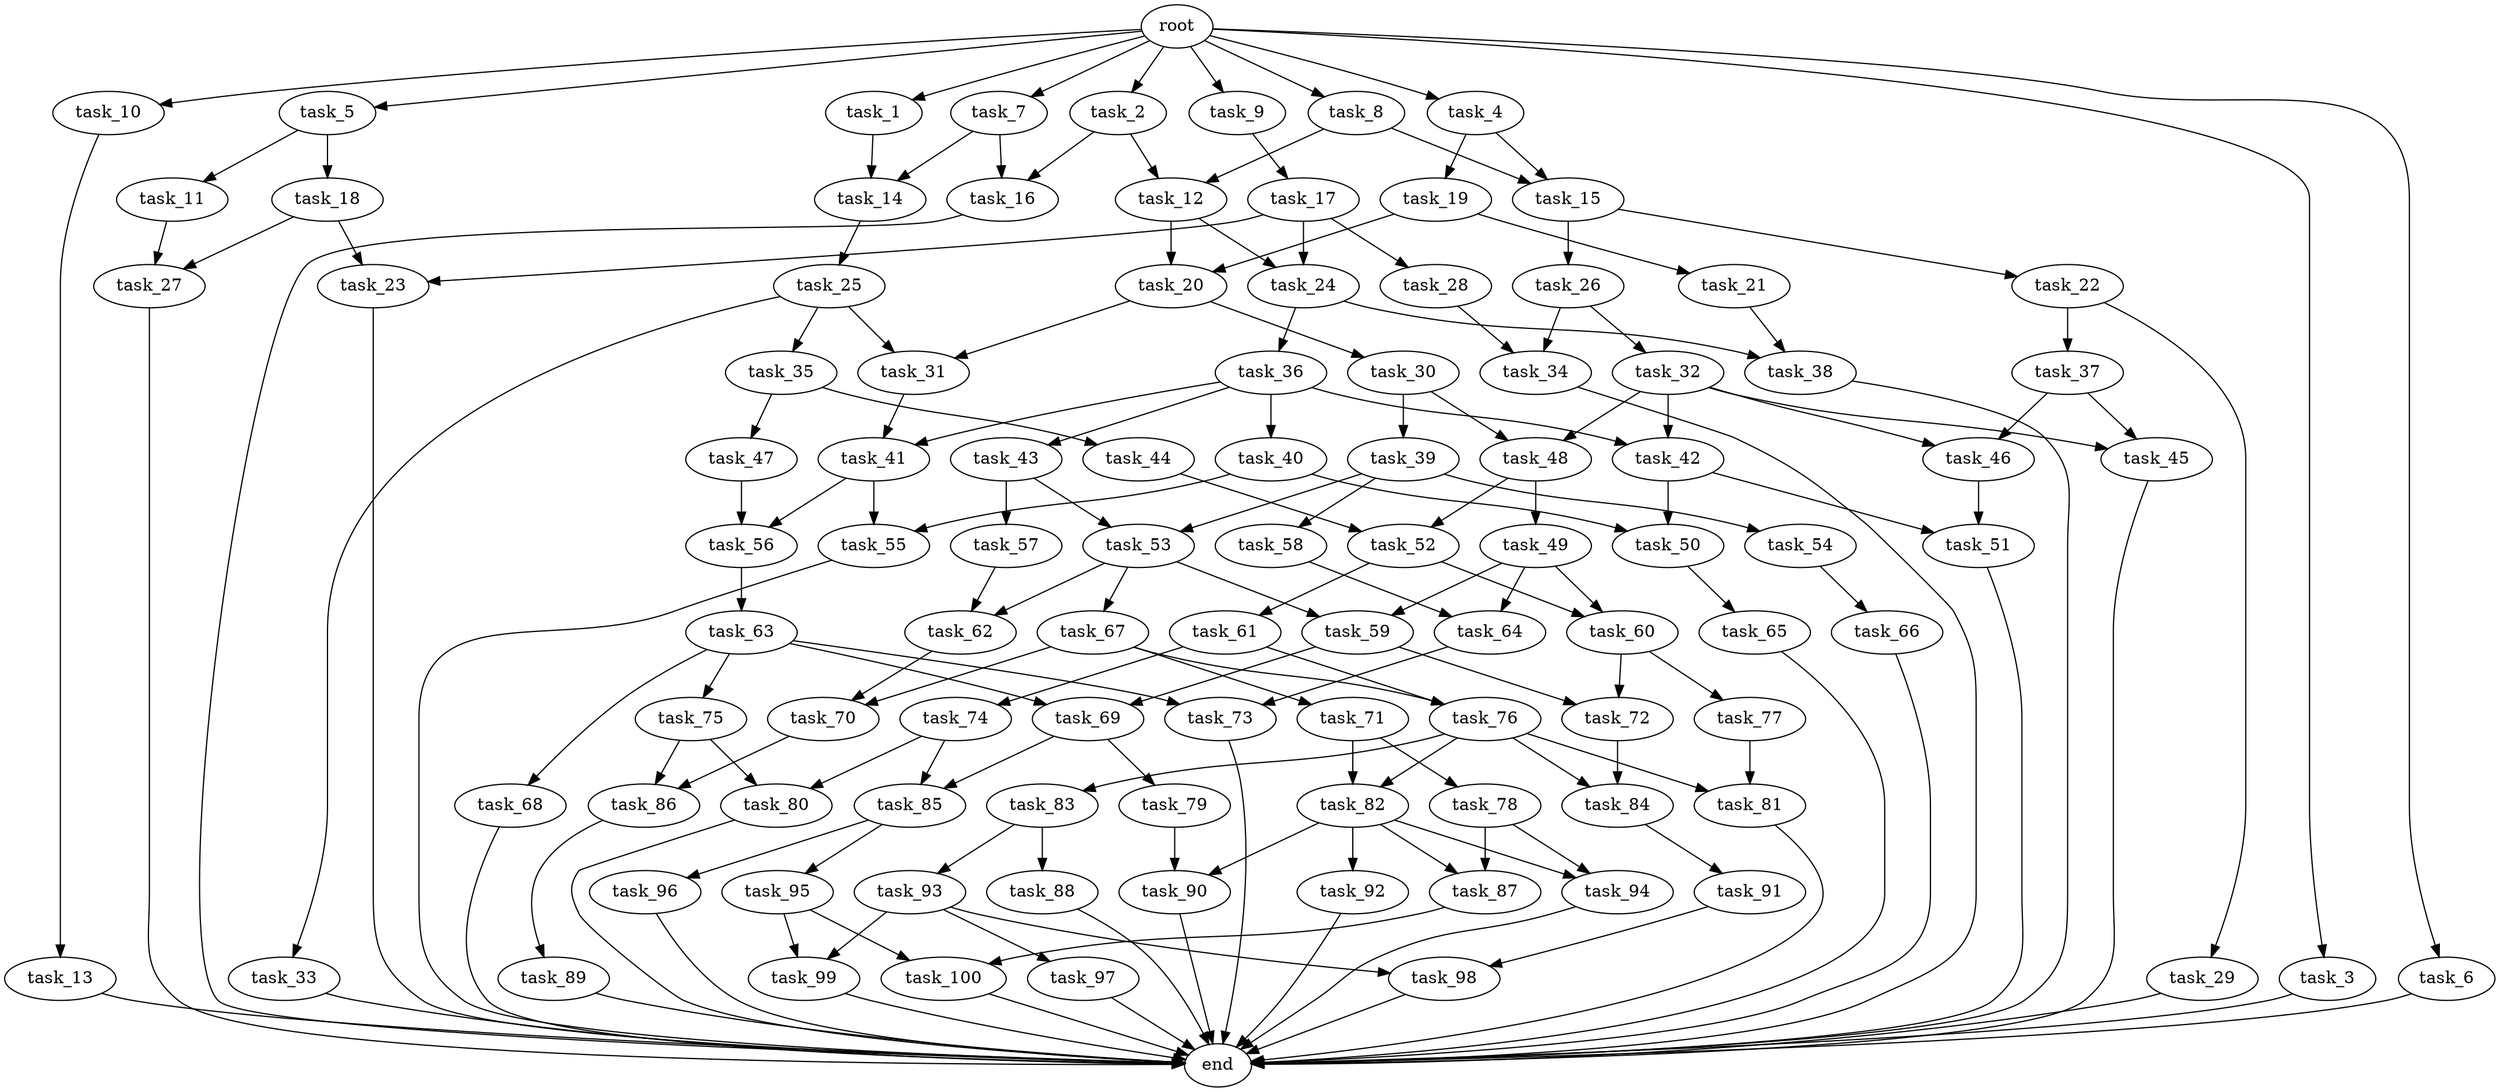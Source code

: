 digraph G {
  task_13 [size="5.159575e+08"];
  task_10 [size="1.671168e+09"];
  task_84 [size="5.021807e+07"];
  task_54 [size="7.759650e+08"];
  task_50 [size="1.731849e+09"];
  task_58 [size="1.626759e+09"];
  task_14 [size="4.817354e+08"];
  root [size="0.000000e+00"];
  task_68 [size="1.062613e+09"];
  task_15 [size="1.904973e+09"];
  task_1 [size="4.678906e+09"];
  task_82 [size="4.407946e+09"];
  task_35 [size="3.336290e+09"];
  task_17 [size="1.415595e+09"];
  task_79 [size="3.056288e+09"];
  task_24 [size="4.499040e+08"];
  task_7 [size="1.146922e+09"];
  task_37 [size="4.177116e+08"];
  task_69 [size="1.008453e+09"];
  task_87 [size="4.084762e+09"];
  task_16 [size="3.869439e+08"];
  task_25 [size="2.848939e+09"];
  task_22 [size="2.997231e+09"];
  task_99 [size="1.456385e+09"];
  task_9 [size="1.166622e+09"];
  task_12 [size="5.597068e+07"];
  task_38 [size="1.517135e+09"];
  task_8 [size="4.972944e+09"];
  task_62 [size="2.872438e+09"];
  task_93 [size="2.364238e+09"];
  task_48 [size="4.319280e+09"];
  task_20 [size="1.685935e+09"];
  task_65 [size="4.978262e+09"];
  task_41 [size="4.799464e+09"];
  task_2 [size="2.402331e+09"];
  task_85 [size="3.356750e+09"];
  task_33 [size="3.950510e+09"];
  task_43 [size="1.214598e+09"];
  task_52 [size="1.626883e+09"];
  task_56 [size="3.467653e+08"];
  task_98 [size="4.787792e+09"];
  task_90 [size="2.789773e+09"];
  task_5 [size="2.562454e+09"];
  task_29 [size="1.554801e+09"];
  task_44 [size="2.047637e+09"];
  task_59 [size="1.937519e+09"];
  task_26 [size="2.191963e+08"];
  task_67 [size="2.905230e+09"];
  task_34 [size="3.664949e+09"];
  task_23 [size="4.234544e+09"];
  task_42 [size="4.894892e+09"];
  task_80 [size="3.134127e+09"];
  task_31 [size="3.013960e+09"];
  task_36 [size="2.033398e+09"];
  task_3 [size="3.778752e+09"];
  task_94 [size="4.139904e+08"];
  task_19 [size="1.584237e+08"];
  task_92 [size="3.708791e+09"];
  task_91 [size="2.016654e+09"];
  task_66 [size="1.564923e+09"];
  task_81 [size="1.971130e+09"];
  task_40 [size="4.337089e+09"];
  task_55 [size="2.989057e+09"];
  task_73 [size="3.537115e+09"];
  task_51 [size="2.530534e+07"];
  task_45 [size="2.836501e+08"];
  task_39 [size="1.981506e+09"];
  task_74 [size="3.208070e+09"];
  task_63 [size="1.502654e+09"];
  task_61 [size="1.742523e+09"];
  task_46 [size="4.507331e+09"];
  task_70 [size="4.508801e+09"];
  task_30 [size="3.956182e+09"];
  task_6 [size="3.927491e+09"];
  task_77 [size="1.911032e+09"];
  task_95 [size="5.537407e+08"];
  task_4 [size="8.163983e+08"];
  task_21 [size="1.152118e+09"];
  task_72 [size="4.715414e+09"];
  task_75 [size="2.998439e+09"];
  task_78 [size="4.416858e+09"];
  task_88 [size="4.275317e+09"];
  task_28 [size="4.814095e+09"];
  task_86 [size="5.185673e+08"];
  task_32 [size="8.358818e+08"];
  task_97 [size="2.263663e+09"];
  task_47 [size="2.436463e+09"];
  end [size="0.000000e+00"];
  task_71 [size="2.179148e+09"];
  task_89 [size="3.744699e+09"];
  task_49 [size="2.384080e+09"];
  task_53 [size="6.267317e+08"];
  task_100 [size="2.350743e+09"];
  task_57 [size="4.576450e+09"];
  task_96 [size="2.775158e+09"];
  task_64 [size="1.738848e+09"];
  task_83 [size="3.119010e+09"];
  task_27 [size="4.186305e+09"];
  task_11 [size="3.453793e+09"];
  task_76 [size="2.547424e+09"];
  task_18 [size="2.443896e+09"];
  task_60 [size="1.565240e+09"];

  task_13 -> end [size="1.000000e-12"];
  task_10 -> task_13 [size="3.342336e+08"];
  task_84 -> task_91 [size="5.021807e+06"];
  task_54 -> task_66 [size="1.551930e+08"];
  task_50 -> task_65 [size="1.731849e+08"];
  task_58 -> task_64 [size="3.253518e+08"];
  task_14 -> task_25 [size="4.817354e+07"];
  root -> task_1 [size="1.000000e-12"];
  root -> task_6 [size="1.000000e-12"];
  root -> task_8 [size="1.000000e-12"];
  root -> task_5 [size="1.000000e-12"];
  root -> task_7 [size="1.000000e-12"];
  root -> task_3 [size="1.000000e-12"];
  root -> task_10 [size="1.000000e-12"];
  root -> task_4 [size="1.000000e-12"];
  root -> task_9 [size="1.000000e-12"];
  root -> task_2 [size="1.000000e-12"];
  task_68 -> end [size="1.000000e-12"];
  task_15 -> task_22 [size="1.904973e+08"];
  task_15 -> task_26 [size="1.904973e+08"];
  task_1 -> task_14 [size="9.357813e+08"];
  task_82 -> task_87 [size="4.407946e+08"];
  task_82 -> task_92 [size="4.407946e+08"];
  task_82 -> task_90 [size="4.407946e+08"];
  task_82 -> task_94 [size="4.407946e+08"];
  task_35 -> task_47 [size="6.672579e+08"];
  task_35 -> task_44 [size="6.672579e+08"];
  task_17 -> task_23 [size="2.831191e+08"];
  task_17 -> task_28 [size="2.831191e+08"];
  task_17 -> task_24 [size="2.831191e+08"];
  task_79 -> task_90 [size="6.112577e+08"];
  task_24 -> task_36 [size="4.499040e+07"];
  task_24 -> task_38 [size="4.499040e+07"];
  task_7 -> task_14 [size="2.293844e+08"];
  task_7 -> task_16 [size="2.293844e+08"];
  task_37 -> task_45 [size="8.354233e+07"];
  task_37 -> task_46 [size="8.354233e+07"];
  task_69 -> task_85 [size="1.008453e+08"];
  task_69 -> task_79 [size="1.008453e+08"];
  task_87 -> task_100 [size="4.084762e+08"];
  task_16 -> end [size="1.000000e-12"];
  task_25 -> task_31 [size="5.697878e+08"];
  task_25 -> task_33 [size="5.697878e+08"];
  task_25 -> task_35 [size="5.697878e+08"];
  task_22 -> task_29 [size="5.994462e+08"];
  task_22 -> task_37 [size="5.994462e+08"];
  task_99 -> end [size="1.000000e-12"];
  task_9 -> task_17 [size="2.333243e+08"];
  task_12 -> task_20 [size="5.597068e+06"];
  task_12 -> task_24 [size="5.597068e+06"];
  task_38 -> end [size="1.000000e-12"];
  task_8 -> task_15 [size="9.945888e+08"];
  task_8 -> task_12 [size="9.945888e+08"];
  task_62 -> task_70 [size="2.872438e+08"];
  task_93 -> task_97 [size="4.728476e+08"];
  task_93 -> task_98 [size="4.728476e+08"];
  task_93 -> task_99 [size="4.728476e+08"];
  task_48 -> task_52 [size="4.319280e+08"];
  task_48 -> task_49 [size="4.319280e+08"];
  task_20 -> task_31 [size="1.685935e+08"];
  task_20 -> task_30 [size="1.685935e+08"];
  task_65 -> end [size="1.000000e-12"];
  task_41 -> task_55 [size="4.799464e+08"];
  task_41 -> task_56 [size="4.799464e+08"];
  task_2 -> task_12 [size="4.804663e+08"];
  task_2 -> task_16 [size="4.804663e+08"];
  task_85 -> task_95 [size="3.356750e+08"];
  task_85 -> task_96 [size="3.356750e+08"];
  task_33 -> end [size="1.000000e-12"];
  task_43 -> task_53 [size="2.429196e+08"];
  task_43 -> task_57 [size="2.429196e+08"];
  task_52 -> task_61 [size="1.626883e+08"];
  task_52 -> task_60 [size="1.626883e+08"];
  task_56 -> task_63 [size="3.467653e+07"];
  task_98 -> end [size="1.000000e-12"];
  task_90 -> end [size="1.000000e-12"];
  task_5 -> task_18 [size="5.124908e+08"];
  task_5 -> task_11 [size="5.124908e+08"];
  task_29 -> end [size="1.000000e-12"];
  task_44 -> task_52 [size="4.095273e+08"];
  task_59 -> task_69 [size="1.937519e+08"];
  task_59 -> task_72 [size="1.937519e+08"];
  task_26 -> task_34 [size="4.383926e+07"];
  task_26 -> task_32 [size="4.383926e+07"];
  task_67 -> task_76 [size="5.810460e+08"];
  task_67 -> task_70 [size="5.810460e+08"];
  task_67 -> task_71 [size="5.810460e+08"];
  task_34 -> end [size="1.000000e-12"];
  task_23 -> end [size="1.000000e-12"];
  task_42 -> task_50 [size="4.894892e+08"];
  task_42 -> task_51 [size="4.894892e+08"];
  task_80 -> end [size="1.000000e-12"];
  task_31 -> task_41 [size="3.013960e+08"];
  task_36 -> task_40 [size="4.066796e+08"];
  task_36 -> task_41 [size="4.066796e+08"];
  task_36 -> task_42 [size="4.066796e+08"];
  task_36 -> task_43 [size="4.066796e+08"];
  task_3 -> end [size="1.000000e-12"];
  task_94 -> end [size="1.000000e-12"];
  task_19 -> task_20 [size="3.168474e+07"];
  task_19 -> task_21 [size="3.168474e+07"];
  task_92 -> end [size="1.000000e-12"];
  task_91 -> task_98 [size="4.033309e+08"];
  task_66 -> end [size="1.000000e-12"];
  task_81 -> end [size="1.000000e-12"];
  task_40 -> task_50 [size="8.674178e+08"];
  task_40 -> task_55 [size="8.674178e+08"];
  task_55 -> end [size="1.000000e-12"];
  task_73 -> end [size="1.000000e-12"];
  task_51 -> end [size="1.000000e-12"];
  task_45 -> end [size="1.000000e-12"];
  task_39 -> task_54 [size="3.963013e+08"];
  task_39 -> task_53 [size="3.963013e+08"];
  task_39 -> task_58 [size="3.963013e+08"];
  task_74 -> task_85 [size="6.416139e+08"];
  task_74 -> task_80 [size="6.416139e+08"];
  task_63 -> task_69 [size="3.005309e+08"];
  task_63 -> task_73 [size="3.005309e+08"];
  task_63 -> task_75 [size="3.005309e+08"];
  task_63 -> task_68 [size="3.005309e+08"];
  task_61 -> task_74 [size="3.485045e+08"];
  task_61 -> task_76 [size="3.485045e+08"];
  task_46 -> task_51 [size="4.507331e+08"];
  task_70 -> task_86 [size="4.508801e+08"];
  task_30 -> task_39 [size="7.912364e+08"];
  task_30 -> task_48 [size="7.912364e+08"];
  task_6 -> end [size="1.000000e-12"];
  task_77 -> task_81 [size="3.822065e+08"];
  task_95 -> task_99 [size="1.107481e+08"];
  task_95 -> task_100 [size="1.107481e+08"];
  task_4 -> task_15 [size="1.632797e+08"];
  task_4 -> task_19 [size="1.632797e+08"];
  task_21 -> task_38 [size="2.304237e+08"];
  task_72 -> task_84 [size="4.715414e+08"];
  task_75 -> task_80 [size="5.996878e+08"];
  task_75 -> task_86 [size="5.996878e+08"];
  task_78 -> task_87 [size="8.833717e+08"];
  task_78 -> task_94 [size="8.833717e+08"];
  task_88 -> end [size="1.000000e-12"];
  task_28 -> task_34 [size="9.628189e+08"];
  task_86 -> task_89 [size="5.185673e+07"];
  task_32 -> task_46 [size="1.671764e+08"];
  task_32 -> task_48 [size="1.671764e+08"];
  task_32 -> task_42 [size="1.671764e+08"];
  task_32 -> task_45 [size="1.671764e+08"];
  task_97 -> end [size="1.000000e-12"];
  task_47 -> task_56 [size="4.872927e+08"];
  task_71 -> task_78 [size="4.358296e+08"];
  task_71 -> task_82 [size="4.358296e+08"];
  task_89 -> end [size="1.000000e-12"];
  task_49 -> task_64 [size="4.768159e+08"];
  task_49 -> task_59 [size="4.768159e+08"];
  task_49 -> task_60 [size="4.768159e+08"];
  task_53 -> task_67 [size="6.267317e+07"];
  task_53 -> task_62 [size="6.267317e+07"];
  task_53 -> task_59 [size="6.267317e+07"];
  task_100 -> end [size="1.000000e-12"];
  task_57 -> task_62 [size="9.152900e+08"];
  task_96 -> end [size="1.000000e-12"];
  task_64 -> task_73 [size="1.738848e+08"];
  task_83 -> task_88 [size="6.238021e+08"];
  task_83 -> task_93 [size="6.238021e+08"];
  task_27 -> end [size="1.000000e-12"];
  task_11 -> task_27 [size="6.907586e+08"];
  task_76 -> task_81 [size="2.547424e+08"];
  task_76 -> task_83 [size="2.547424e+08"];
  task_76 -> task_84 [size="2.547424e+08"];
  task_76 -> task_82 [size="2.547424e+08"];
  task_18 -> task_23 [size="4.887791e+08"];
  task_18 -> task_27 [size="4.887791e+08"];
  task_60 -> task_77 [size="1.565240e+08"];
  task_60 -> task_72 [size="1.565240e+08"];
}
